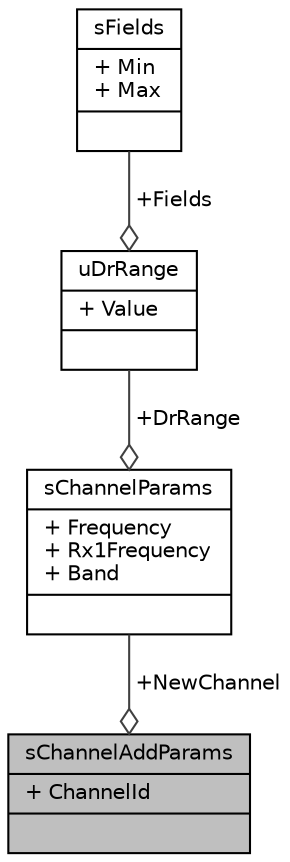 digraph "sChannelAddParams"
{
  edge [fontname="Helvetica",fontsize="10",labelfontname="Helvetica",labelfontsize="10"];
  node [fontname="Helvetica",fontsize="10",shape=record];
  Node1 [label="{sChannelAddParams\n|+ ChannelId\l|}",height=0.2,width=0.4,color="black", fillcolor="grey75", style="filled", fontcolor="black"];
  Node2 -> Node1 [color="grey25",fontsize="10",style="solid",label=" +NewChannel" ,arrowhead="odiamond",fontname="Helvetica"];
  Node2 [label="{sChannelParams\n|+ Frequency\l+ Rx1Frequency\l+ Band\l|}",height=0.2,width=0.4,color="black", fillcolor="white", style="filled",URL="$structs_channel_params.html"];
  Node3 -> Node2 [color="grey25",fontsize="10",style="solid",label=" +DrRange" ,arrowhead="odiamond",fontname="Helvetica"];
  Node3 [label="{uDrRange\n|+ Value\l|}",height=0.2,width=0.4,color="black", fillcolor="white", style="filled",URL="$unionu_dr_range.html"];
  Node4 -> Node3 [color="grey25",fontsize="10",style="solid",label=" +Fields" ,arrowhead="odiamond",fontname="Helvetica"];
  Node4 [label="{sFields\n|+ Min\l+ Max\l|}",height=0.2,width=0.4,color="black", fillcolor="white", style="filled",URL="$structu_dr_range_1_1s_fields.html"];
}
